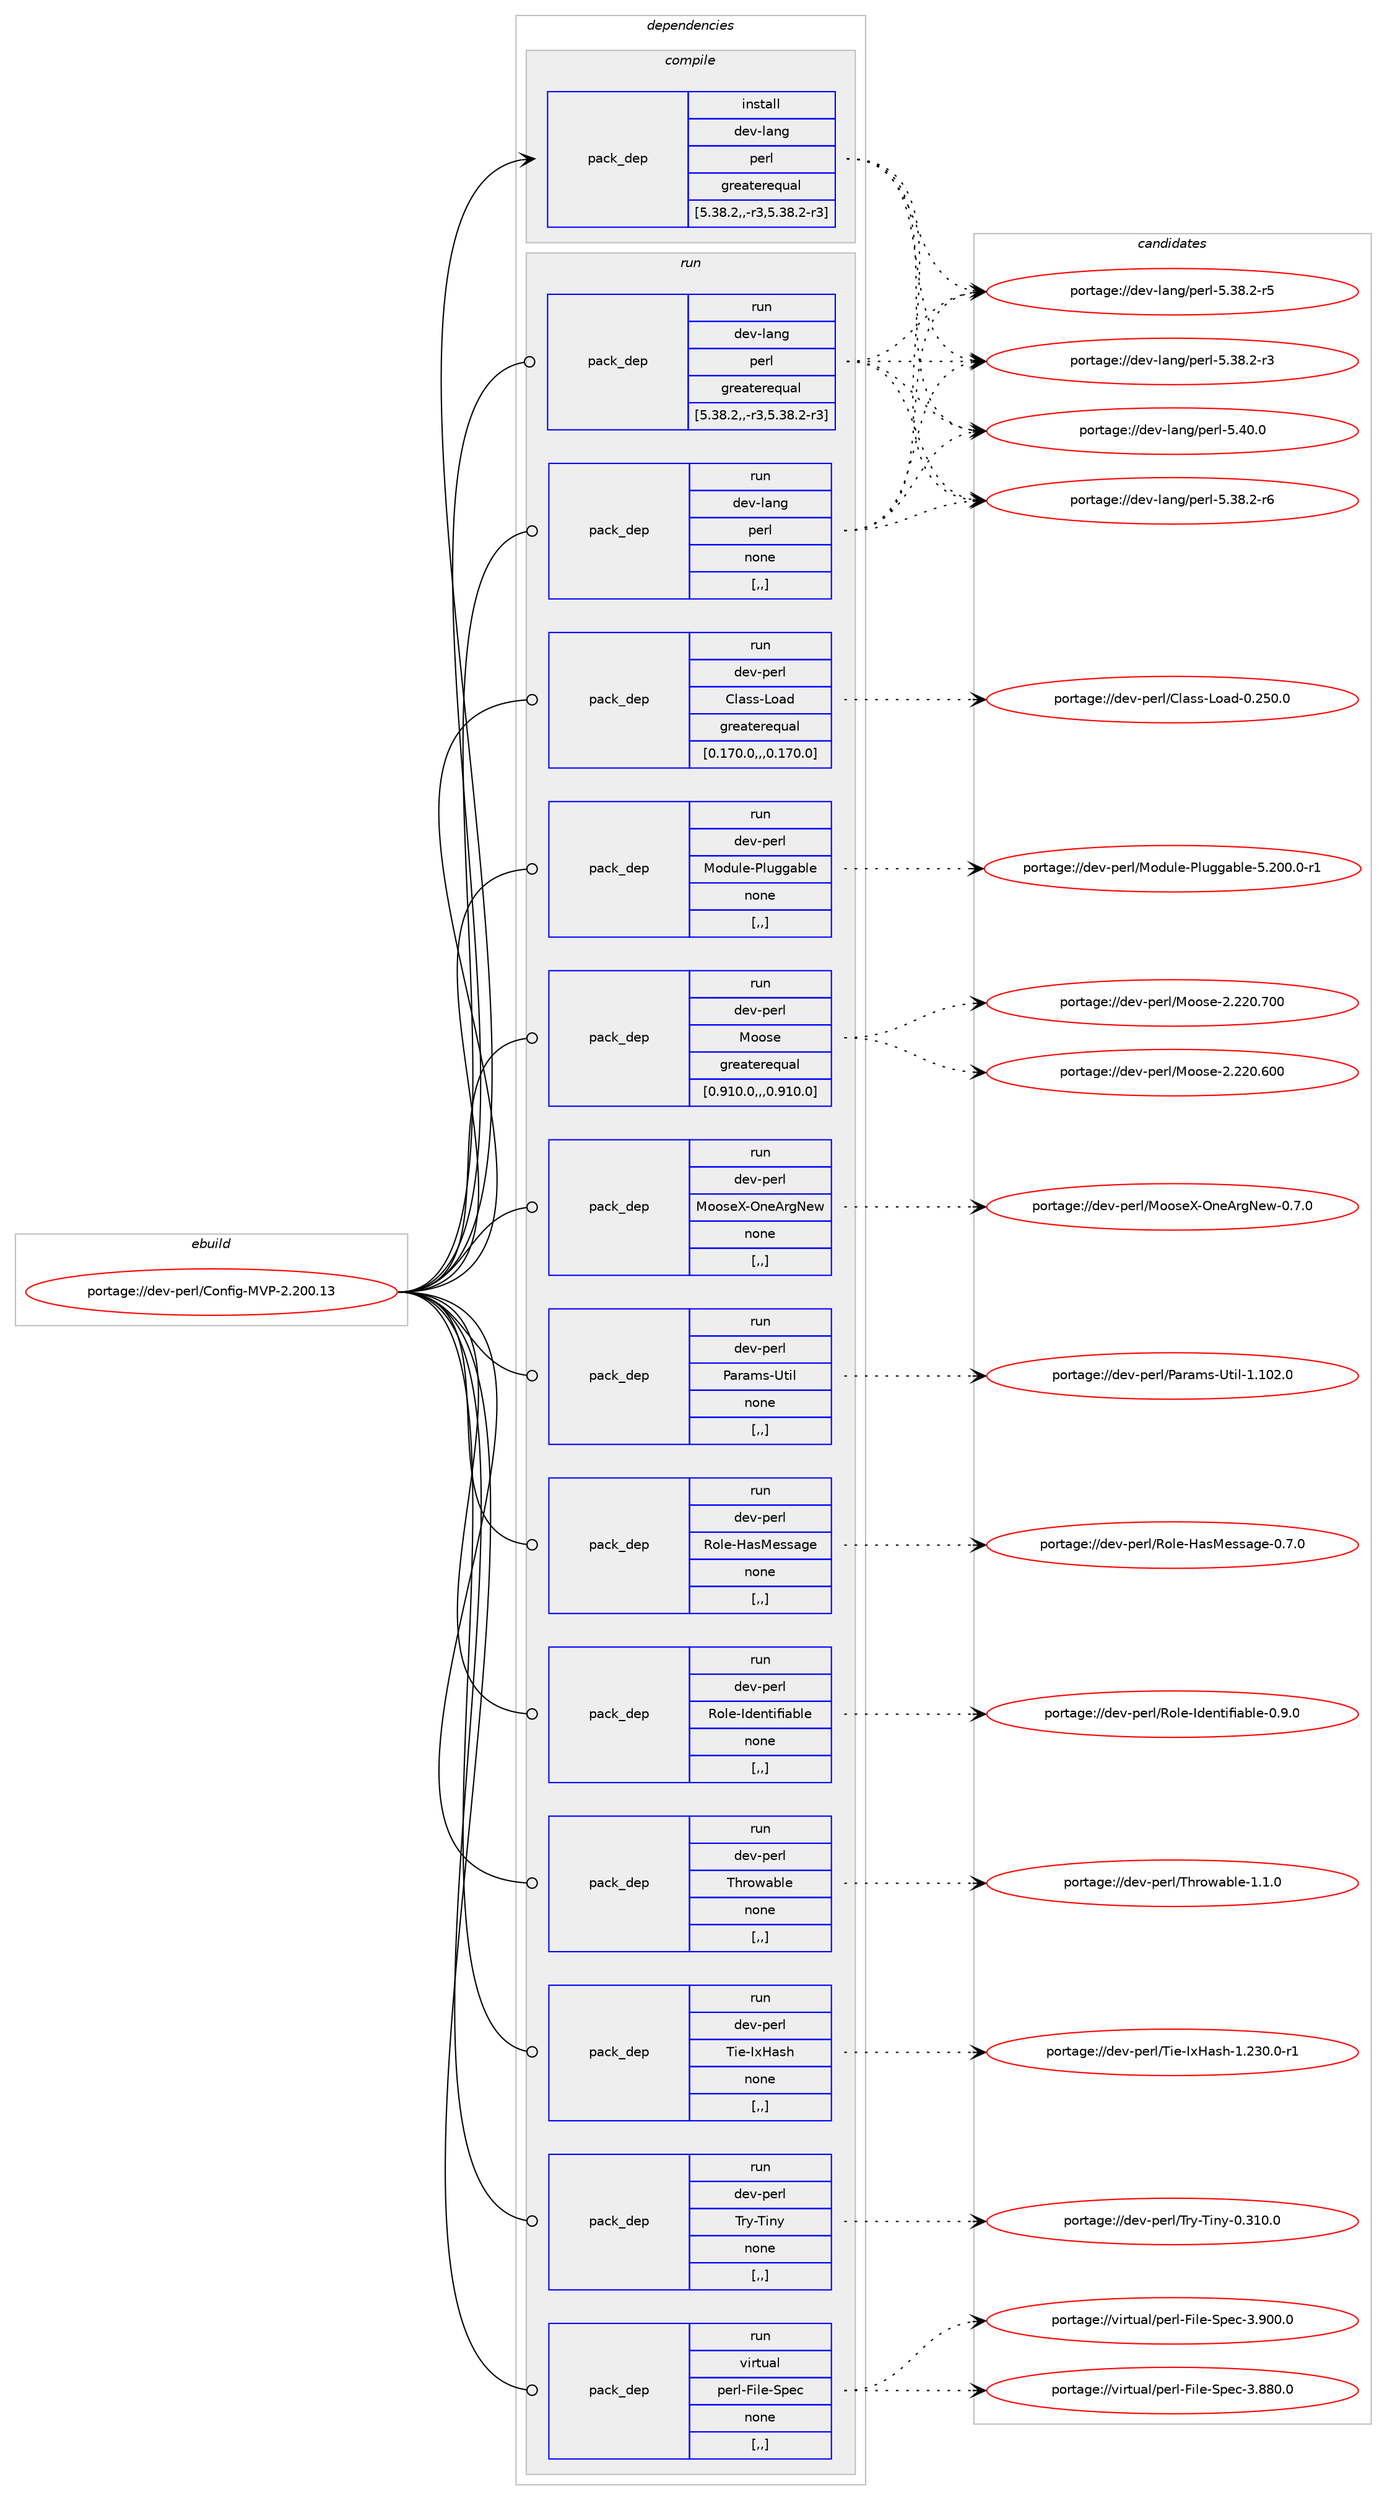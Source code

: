 digraph prolog {

# *************
# Graph options
# *************

newrank=true;
concentrate=true;
compound=true;
graph [rankdir=LR,fontname=Helvetica,fontsize=10,ranksep=1.5];#, ranksep=2.5, nodesep=0.2];
edge  [arrowhead=vee];
node  [fontname=Helvetica,fontsize=10];

# **********
# The ebuild
# **********

subgraph cluster_leftcol {
color=gray;
label=<<i>ebuild</i>>;
id [label="portage://dev-perl/Config-MVP-2.200.13", color=red, width=4, href="../dev-perl/Config-MVP-2.200.13.svg"];
}

# ****************
# The dependencies
# ****************

subgraph cluster_midcol {
color=gray;
label=<<i>dependencies</i>>;
subgraph cluster_compile {
fillcolor="#eeeeee";
style=filled;
label=<<i>compile</i>>;
subgraph pack96617 {
dependency127648 [label=<<TABLE BORDER="0" CELLBORDER="1" CELLSPACING="0" CELLPADDING="4" WIDTH="220"><TR><TD ROWSPAN="6" CELLPADDING="30">pack_dep</TD></TR><TR><TD WIDTH="110">install</TD></TR><TR><TD>dev-lang</TD></TR><TR><TD>perl</TD></TR><TR><TD>greaterequal</TD></TR><TR><TD>[5.38.2,,-r3,5.38.2-r3]</TD></TR></TABLE>>, shape=none, color=blue];
}
id:e -> dependency127648:w [weight=20,style="solid",arrowhead="vee"];
}
subgraph cluster_compileandrun {
fillcolor="#eeeeee";
style=filled;
label=<<i>compile and run</i>>;
}
subgraph cluster_run {
fillcolor="#eeeeee";
style=filled;
label=<<i>run</i>>;
subgraph pack96618 {
dependency127649 [label=<<TABLE BORDER="0" CELLBORDER="1" CELLSPACING="0" CELLPADDING="4" WIDTH="220"><TR><TD ROWSPAN="6" CELLPADDING="30">pack_dep</TD></TR><TR><TD WIDTH="110">run</TD></TR><TR><TD>dev-lang</TD></TR><TR><TD>perl</TD></TR><TR><TD>greaterequal</TD></TR><TR><TD>[5.38.2,,-r3,5.38.2-r3]</TD></TR></TABLE>>, shape=none, color=blue];
}
id:e -> dependency127649:w [weight=20,style="solid",arrowhead="odot"];
subgraph pack96619 {
dependency127650 [label=<<TABLE BORDER="0" CELLBORDER="1" CELLSPACING="0" CELLPADDING="4" WIDTH="220"><TR><TD ROWSPAN="6" CELLPADDING="30">pack_dep</TD></TR><TR><TD WIDTH="110">run</TD></TR><TR><TD>dev-lang</TD></TR><TR><TD>perl</TD></TR><TR><TD>none</TD></TR><TR><TD>[,,]</TD></TR></TABLE>>, shape=none, color=blue];
}
id:e -> dependency127650:w [weight=20,style="solid",arrowhead="odot"];
subgraph pack96620 {
dependency127651 [label=<<TABLE BORDER="0" CELLBORDER="1" CELLSPACING="0" CELLPADDING="4" WIDTH="220"><TR><TD ROWSPAN="6" CELLPADDING="30">pack_dep</TD></TR><TR><TD WIDTH="110">run</TD></TR><TR><TD>dev-perl</TD></TR><TR><TD>Class-Load</TD></TR><TR><TD>greaterequal</TD></TR><TR><TD>[0.170.0,,,0.170.0]</TD></TR></TABLE>>, shape=none, color=blue];
}
id:e -> dependency127651:w [weight=20,style="solid",arrowhead="odot"];
subgraph pack96621 {
dependency127652 [label=<<TABLE BORDER="0" CELLBORDER="1" CELLSPACING="0" CELLPADDING="4" WIDTH="220"><TR><TD ROWSPAN="6" CELLPADDING="30">pack_dep</TD></TR><TR><TD WIDTH="110">run</TD></TR><TR><TD>dev-perl</TD></TR><TR><TD>Module-Pluggable</TD></TR><TR><TD>none</TD></TR><TR><TD>[,,]</TD></TR></TABLE>>, shape=none, color=blue];
}
id:e -> dependency127652:w [weight=20,style="solid",arrowhead="odot"];
subgraph pack96622 {
dependency127653 [label=<<TABLE BORDER="0" CELLBORDER="1" CELLSPACING="0" CELLPADDING="4" WIDTH="220"><TR><TD ROWSPAN="6" CELLPADDING="30">pack_dep</TD></TR><TR><TD WIDTH="110">run</TD></TR><TR><TD>dev-perl</TD></TR><TR><TD>Moose</TD></TR><TR><TD>greaterequal</TD></TR><TR><TD>[0.910.0,,,0.910.0]</TD></TR></TABLE>>, shape=none, color=blue];
}
id:e -> dependency127653:w [weight=20,style="solid",arrowhead="odot"];
subgraph pack96623 {
dependency127654 [label=<<TABLE BORDER="0" CELLBORDER="1" CELLSPACING="0" CELLPADDING="4" WIDTH="220"><TR><TD ROWSPAN="6" CELLPADDING="30">pack_dep</TD></TR><TR><TD WIDTH="110">run</TD></TR><TR><TD>dev-perl</TD></TR><TR><TD>MooseX-OneArgNew</TD></TR><TR><TD>none</TD></TR><TR><TD>[,,]</TD></TR></TABLE>>, shape=none, color=blue];
}
id:e -> dependency127654:w [weight=20,style="solid",arrowhead="odot"];
subgraph pack96624 {
dependency127655 [label=<<TABLE BORDER="0" CELLBORDER="1" CELLSPACING="0" CELLPADDING="4" WIDTH="220"><TR><TD ROWSPAN="6" CELLPADDING="30">pack_dep</TD></TR><TR><TD WIDTH="110">run</TD></TR><TR><TD>dev-perl</TD></TR><TR><TD>Params-Util</TD></TR><TR><TD>none</TD></TR><TR><TD>[,,]</TD></TR></TABLE>>, shape=none, color=blue];
}
id:e -> dependency127655:w [weight=20,style="solid",arrowhead="odot"];
subgraph pack96625 {
dependency127656 [label=<<TABLE BORDER="0" CELLBORDER="1" CELLSPACING="0" CELLPADDING="4" WIDTH="220"><TR><TD ROWSPAN="6" CELLPADDING="30">pack_dep</TD></TR><TR><TD WIDTH="110">run</TD></TR><TR><TD>dev-perl</TD></TR><TR><TD>Role-HasMessage</TD></TR><TR><TD>none</TD></TR><TR><TD>[,,]</TD></TR></TABLE>>, shape=none, color=blue];
}
id:e -> dependency127656:w [weight=20,style="solid",arrowhead="odot"];
subgraph pack96626 {
dependency127657 [label=<<TABLE BORDER="0" CELLBORDER="1" CELLSPACING="0" CELLPADDING="4" WIDTH="220"><TR><TD ROWSPAN="6" CELLPADDING="30">pack_dep</TD></TR><TR><TD WIDTH="110">run</TD></TR><TR><TD>dev-perl</TD></TR><TR><TD>Role-Identifiable</TD></TR><TR><TD>none</TD></TR><TR><TD>[,,]</TD></TR></TABLE>>, shape=none, color=blue];
}
id:e -> dependency127657:w [weight=20,style="solid",arrowhead="odot"];
subgraph pack96627 {
dependency127658 [label=<<TABLE BORDER="0" CELLBORDER="1" CELLSPACING="0" CELLPADDING="4" WIDTH="220"><TR><TD ROWSPAN="6" CELLPADDING="30">pack_dep</TD></TR><TR><TD WIDTH="110">run</TD></TR><TR><TD>dev-perl</TD></TR><TR><TD>Throwable</TD></TR><TR><TD>none</TD></TR><TR><TD>[,,]</TD></TR></TABLE>>, shape=none, color=blue];
}
id:e -> dependency127658:w [weight=20,style="solid",arrowhead="odot"];
subgraph pack96628 {
dependency127659 [label=<<TABLE BORDER="0" CELLBORDER="1" CELLSPACING="0" CELLPADDING="4" WIDTH="220"><TR><TD ROWSPAN="6" CELLPADDING="30">pack_dep</TD></TR><TR><TD WIDTH="110">run</TD></TR><TR><TD>dev-perl</TD></TR><TR><TD>Tie-IxHash</TD></TR><TR><TD>none</TD></TR><TR><TD>[,,]</TD></TR></TABLE>>, shape=none, color=blue];
}
id:e -> dependency127659:w [weight=20,style="solid",arrowhead="odot"];
subgraph pack96629 {
dependency127660 [label=<<TABLE BORDER="0" CELLBORDER="1" CELLSPACING="0" CELLPADDING="4" WIDTH="220"><TR><TD ROWSPAN="6" CELLPADDING="30">pack_dep</TD></TR><TR><TD WIDTH="110">run</TD></TR><TR><TD>dev-perl</TD></TR><TR><TD>Try-Tiny</TD></TR><TR><TD>none</TD></TR><TR><TD>[,,]</TD></TR></TABLE>>, shape=none, color=blue];
}
id:e -> dependency127660:w [weight=20,style="solid",arrowhead="odot"];
subgraph pack96630 {
dependency127661 [label=<<TABLE BORDER="0" CELLBORDER="1" CELLSPACING="0" CELLPADDING="4" WIDTH="220"><TR><TD ROWSPAN="6" CELLPADDING="30">pack_dep</TD></TR><TR><TD WIDTH="110">run</TD></TR><TR><TD>virtual</TD></TR><TR><TD>perl-File-Spec</TD></TR><TR><TD>none</TD></TR><TR><TD>[,,]</TD></TR></TABLE>>, shape=none, color=blue];
}
id:e -> dependency127661:w [weight=20,style="solid",arrowhead="odot"];
}
}

# **************
# The candidates
# **************

subgraph cluster_choices {
rank=same;
color=gray;
label=<<i>candidates</i>>;

subgraph choice96617 {
color=black;
nodesep=1;
choice10010111845108971101034711210111410845534652484648 [label="portage://dev-lang/perl-5.40.0", color=red, width=4,href="../dev-lang/perl-5.40.0.svg"];
choice100101118451089711010347112101114108455346515646504511454 [label="portage://dev-lang/perl-5.38.2-r6", color=red, width=4,href="../dev-lang/perl-5.38.2-r6.svg"];
choice100101118451089711010347112101114108455346515646504511453 [label="portage://dev-lang/perl-5.38.2-r5", color=red, width=4,href="../dev-lang/perl-5.38.2-r5.svg"];
choice100101118451089711010347112101114108455346515646504511451 [label="portage://dev-lang/perl-5.38.2-r3", color=red, width=4,href="../dev-lang/perl-5.38.2-r3.svg"];
dependency127648:e -> choice10010111845108971101034711210111410845534652484648:w [style=dotted,weight="100"];
dependency127648:e -> choice100101118451089711010347112101114108455346515646504511454:w [style=dotted,weight="100"];
dependency127648:e -> choice100101118451089711010347112101114108455346515646504511453:w [style=dotted,weight="100"];
dependency127648:e -> choice100101118451089711010347112101114108455346515646504511451:w [style=dotted,weight="100"];
}
subgraph choice96618 {
color=black;
nodesep=1;
choice10010111845108971101034711210111410845534652484648 [label="portage://dev-lang/perl-5.40.0", color=red, width=4,href="../dev-lang/perl-5.40.0.svg"];
choice100101118451089711010347112101114108455346515646504511454 [label="portage://dev-lang/perl-5.38.2-r6", color=red, width=4,href="../dev-lang/perl-5.38.2-r6.svg"];
choice100101118451089711010347112101114108455346515646504511453 [label="portage://dev-lang/perl-5.38.2-r5", color=red, width=4,href="../dev-lang/perl-5.38.2-r5.svg"];
choice100101118451089711010347112101114108455346515646504511451 [label="portage://dev-lang/perl-5.38.2-r3", color=red, width=4,href="../dev-lang/perl-5.38.2-r3.svg"];
dependency127649:e -> choice10010111845108971101034711210111410845534652484648:w [style=dotted,weight="100"];
dependency127649:e -> choice100101118451089711010347112101114108455346515646504511454:w [style=dotted,weight="100"];
dependency127649:e -> choice100101118451089711010347112101114108455346515646504511453:w [style=dotted,weight="100"];
dependency127649:e -> choice100101118451089711010347112101114108455346515646504511451:w [style=dotted,weight="100"];
}
subgraph choice96619 {
color=black;
nodesep=1;
choice10010111845108971101034711210111410845534652484648 [label="portage://dev-lang/perl-5.40.0", color=red, width=4,href="../dev-lang/perl-5.40.0.svg"];
choice100101118451089711010347112101114108455346515646504511454 [label="portage://dev-lang/perl-5.38.2-r6", color=red, width=4,href="../dev-lang/perl-5.38.2-r6.svg"];
choice100101118451089711010347112101114108455346515646504511453 [label="portage://dev-lang/perl-5.38.2-r5", color=red, width=4,href="../dev-lang/perl-5.38.2-r5.svg"];
choice100101118451089711010347112101114108455346515646504511451 [label="portage://dev-lang/perl-5.38.2-r3", color=red, width=4,href="../dev-lang/perl-5.38.2-r3.svg"];
dependency127650:e -> choice10010111845108971101034711210111410845534652484648:w [style=dotted,weight="100"];
dependency127650:e -> choice100101118451089711010347112101114108455346515646504511454:w [style=dotted,weight="100"];
dependency127650:e -> choice100101118451089711010347112101114108455346515646504511453:w [style=dotted,weight="100"];
dependency127650:e -> choice100101118451089711010347112101114108455346515646504511451:w [style=dotted,weight="100"];
}
subgraph choice96620 {
color=black;
nodesep=1;
choice100101118451121011141084767108971151154576111971004548465053484648 [label="portage://dev-perl/Class-Load-0.250.0", color=red, width=4,href="../dev-perl/Class-Load-0.250.0.svg"];
dependency127651:e -> choice100101118451121011141084767108971151154576111971004548465053484648:w [style=dotted,weight="100"];
}
subgraph choice96621 {
color=black;
nodesep=1;
choice1001011184511210111410847771111001171081014580108117103103979810810145534650484846484511449 [label="portage://dev-perl/Module-Pluggable-5.200.0-r1", color=red, width=4,href="../dev-perl/Module-Pluggable-5.200.0-r1.svg"];
dependency127652:e -> choice1001011184511210111410847771111001171081014580108117103103979810810145534650484846484511449:w [style=dotted,weight="100"];
}
subgraph choice96622 {
color=black;
nodesep=1;
choice10010111845112101114108477711111111510145504650504846554848 [label="portage://dev-perl/Moose-2.220.700", color=red, width=4,href="../dev-perl/Moose-2.220.700.svg"];
choice10010111845112101114108477711111111510145504650504846544848 [label="portage://dev-perl/Moose-2.220.600", color=red, width=4,href="../dev-perl/Moose-2.220.600.svg"];
dependency127653:e -> choice10010111845112101114108477711111111510145504650504846554848:w [style=dotted,weight="100"];
dependency127653:e -> choice10010111845112101114108477711111111510145504650504846544848:w [style=dotted,weight="100"];
}
subgraph choice96623 {
color=black;
nodesep=1;
choice1001011184511210111410847771111111151018845791101016511410378101119454846554648 [label="portage://dev-perl/MooseX-OneArgNew-0.7.0", color=red, width=4,href="../dev-perl/MooseX-OneArgNew-0.7.0.svg"];
dependency127654:e -> choice1001011184511210111410847771111111151018845791101016511410378101119454846554648:w [style=dotted,weight="100"];
}
subgraph choice96624 {
color=black;
nodesep=1;
choice100101118451121011141084780971149710911545851161051084549464948504648 [label="portage://dev-perl/Params-Util-1.102.0", color=red, width=4,href="../dev-perl/Params-Util-1.102.0.svg"];
dependency127655:e -> choice100101118451121011141084780971149710911545851161051084549464948504648:w [style=dotted,weight="100"];
}
subgraph choice96625 {
color=black;
nodesep=1;
choice1001011184511210111410847821111081014572971157710111511597103101454846554648 [label="portage://dev-perl/Role-HasMessage-0.7.0", color=red, width=4,href="../dev-perl/Role-HasMessage-0.7.0.svg"];
dependency127656:e -> choice1001011184511210111410847821111081014572971157710111511597103101454846554648:w [style=dotted,weight="100"];
}
subgraph choice96626 {
color=black;
nodesep=1;
choice10010111845112101114108478211110810145731001011101161051021059798108101454846574648 [label="portage://dev-perl/Role-Identifiable-0.9.0", color=red, width=4,href="../dev-perl/Role-Identifiable-0.9.0.svg"];
dependency127657:e -> choice10010111845112101114108478211110810145731001011101161051021059798108101454846574648:w [style=dotted,weight="100"];
}
subgraph choice96627 {
color=black;
nodesep=1;
choice1001011184511210111410847841041141111199798108101454946494648 [label="portage://dev-perl/Throwable-1.1.0", color=red, width=4,href="../dev-perl/Throwable-1.1.0.svg"];
dependency127658:e -> choice1001011184511210111410847841041141111199798108101454946494648:w [style=dotted,weight="100"];
}
subgraph choice96628 {
color=black;
nodesep=1;
choice1001011184511210111410847841051014573120729711510445494650514846484511449 [label="portage://dev-perl/Tie-IxHash-1.230.0-r1", color=red, width=4,href="../dev-perl/Tie-IxHash-1.230.0-r1.svg"];
dependency127659:e -> choice1001011184511210111410847841051014573120729711510445494650514846484511449:w [style=dotted,weight="100"];
}
subgraph choice96629 {
color=black;
nodesep=1;
choice10010111845112101114108478411412145841051101214548465149484648 [label="portage://dev-perl/Try-Tiny-0.310.0", color=red, width=4,href="../dev-perl/Try-Tiny-0.310.0.svg"];
dependency127660:e -> choice10010111845112101114108478411412145841051101214548465149484648:w [style=dotted,weight="100"];
}
subgraph choice96630 {
color=black;
nodesep=1;
choice118105114116117971084711210111410845701051081014583112101994551465748484648 [label="portage://virtual/perl-File-Spec-3.900.0", color=red, width=4,href="../virtual/perl-File-Spec-3.900.0.svg"];
choice118105114116117971084711210111410845701051081014583112101994551465656484648 [label="portage://virtual/perl-File-Spec-3.880.0", color=red, width=4,href="../virtual/perl-File-Spec-3.880.0.svg"];
dependency127661:e -> choice118105114116117971084711210111410845701051081014583112101994551465748484648:w [style=dotted,weight="100"];
dependency127661:e -> choice118105114116117971084711210111410845701051081014583112101994551465656484648:w [style=dotted,weight="100"];
}
}

}
